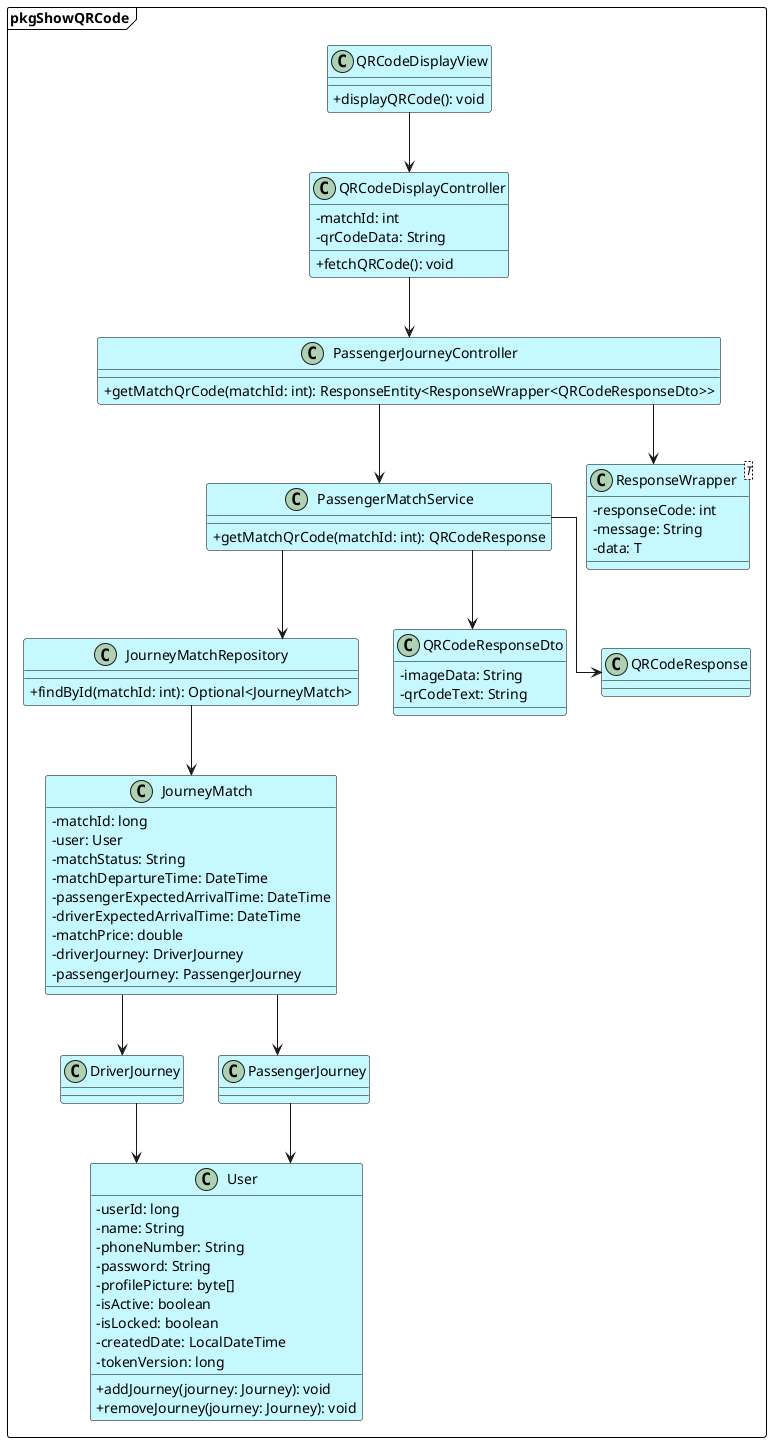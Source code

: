 @startuml ShowQRCode
skinparam classAttributeIconSize 0
skinparam linetype ortho

skinparam BackgroundColor #ffffff
skinparam class {
    BackgroundColor #c6f8ff
    BorderColor #000000
}

skinparam package {
    BackgroundColor #ffffff
    BorderColor #000000
}

package pkgShowQRCode <<Frame>>{

        class QRCodeDisplayView {
            + displayQRCode(): void
        }

        class QRCodeDisplayController {
            - matchId: int
            - qrCodeData: String
            + fetchQRCode(): void
        }
    


        class PassengerJourneyController {
            + getMatchQrCode(matchId: int): ResponseEntity<ResponseWrapper<QRCodeResponseDto>>
        }
    

        class PassengerMatchService {
            + getMatchQrCode(matchId: int): QRCodeResponse
        }

        class JourneyMatchRepository {
            + findById(matchId: int): Optional<JourneyMatch>
        }
    
        class QRCodeResponseDto {
            - imageData: String
            - qrCodeText: String
        }

        class ResponseWrapper<T> {
            - responseCode: int
            - message: String
            - data: T
        }
   
        class JourneyMatch {
            - matchId: long
            - user: User
            - matchStatus: String
            - matchDepartureTime: DateTime
            - passengerExpectedArrivalTime: DateTime
            - driverExpectedArrivalTime: DateTime
            - matchPrice: double
            - driverJourney: DriverJourney
            - passengerJourney: PassengerJourney
        }

        class User {
            - userId: long
            - name: String
            - phoneNumber: String
            - password: String
            - profilePicture: byte[]
            - isActive: boolean
            - isLocked: boolean
            - createdDate: LocalDateTime
            - tokenVersion: long
            + addJourney(journey: Journey): void
            + removeJourney(journey: Journey): void
        }
    

    QRCodeDisplayView --> QRCodeDisplayController
    QRCodeDisplayController --> PassengerJourneyController
    PassengerJourneyController --> PassengerMatchService
    PassengerMatchService --> JourneyMatchRepository
    PassengerMatchService --> QRCodeResponseDto
    PassengerJourneyController --> ResponseWrapper
    PassengerMatchService --> QRCodeResponse
    JourneyMatchRepository --> JourneyMatch
    JourneyMatch --> DriverJourney
    JourneyMatch --> PassengerJourney
    DriverJourney --> User
    PassengerJourney --> User

}

@enduml